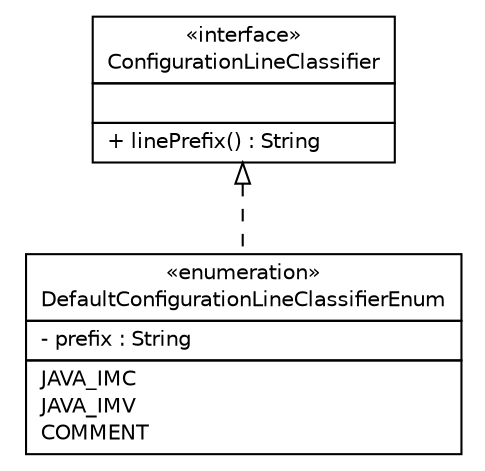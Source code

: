 #!/usr/local/bin/dot
#
# Class diagram 
# Generated by UMLGraph version R5_6 (http://www.umlgraph.org/)
#

digraph G {
	edge [fontname="Helvetica",fontsize=10,labelfontname="Helvetica",labelfontsize=10];
	node [fontname="Helvetica",fontsize=10,shape=plaintext];
	nodesep=0.25;
	ranksep=0.5;
	// de.hsbremen.tc.tnc.tnccs.im.loader.enums.ConfigurationLineClassifier
	c1017 [label=<<table title="de.hsbremen.tc.tnc.tnccs.im.loader.enums.ConfigurationLineClassifier" border="0" cellborder="1" cellspacing="0" cellpadding="2" port="p" href="./ConfigurationLineClassifier.html">
		<tr><td><table border="0" cellspacing="0" cellpadding="1">
<tr><td align="center" balign="center"> &#171;interface&#187; </td></tr>
<tr><td align="center" balign="center"> ConfigurationLineClassifier </td></tr>
		</table></td></tr>
		<tr><td><table border="0" cellspacing="0" cellpadding="1">
<tr><td align="left" balign="left">  </td></tr>
		</table></td></tr>
		<tr><td><table border="0" cellspacing="0" cellpadding="1">
<tr><td align="left" balign="left"> + linePrefix() : String </td></tr>
		</table></td></tr>
		</table>>, URL="./ConfigurationLineClassifier.html", fontname="Helvetica", fontcolor="black", fontsize=10.0];
	// de.hsbremen.tc.tnc.tnccs.im.loader.enums.DefaultConfigurationLineClassifierEnum
	c1018 [label=<<table title="de.hsbremen.tc.tnc.tnccs.im.loader.enums.DefaultConfigurationLineClassifierEnum" border="0" cellborder="1" cellspacing="0" cellpadding="2" port="p" href="./DefaultConfigurationLineClassifierEnum.html">
		<tr><td><table border="0" cellspacing="0" cellpadding="1">
<tr><td align="center" balign="center"> &#171;enumeration&#187; </td></tr>
<tr><td align="center" balign="center"> DefaultConfigurationLineClassifierEnum </td></tr>
		</table></td></tr>
		<tr><td><table border="0" cellspacing="0" cellpadding="1">
<tr><td align="left" balign="left"> - prefix : String </td></tr>
		</table></td></tr>
		<tr><td><table border="0" cellspacing="0" cellpadding="1">
<tr><td align="left" balign="left"> JAVA_IMC </td></tr>
<tr><td align="left" balign="left"> JAVA_IMV </td></tr>
<tr><td align="left" balign="left"> COMMENT </td></tr>
		</table></td></tr>
		</table>>, URL="./DefaultConfigurationLineClassifierEnum.html", fontname="Helvetica", fontcolor="black", fontsize=10.0];
	//de.hsbremen.tc.tnc.tnccs.im.loader.enums.DefaultConfigurationLineClassifierEnum implements de.hsbremen.tc.tnc.tnccs.im.loader.enums.ConfigurationLineClassifier
	c1017:p -> c1018:p [dir=back,arrowtail=empty,style=dashed];
}

